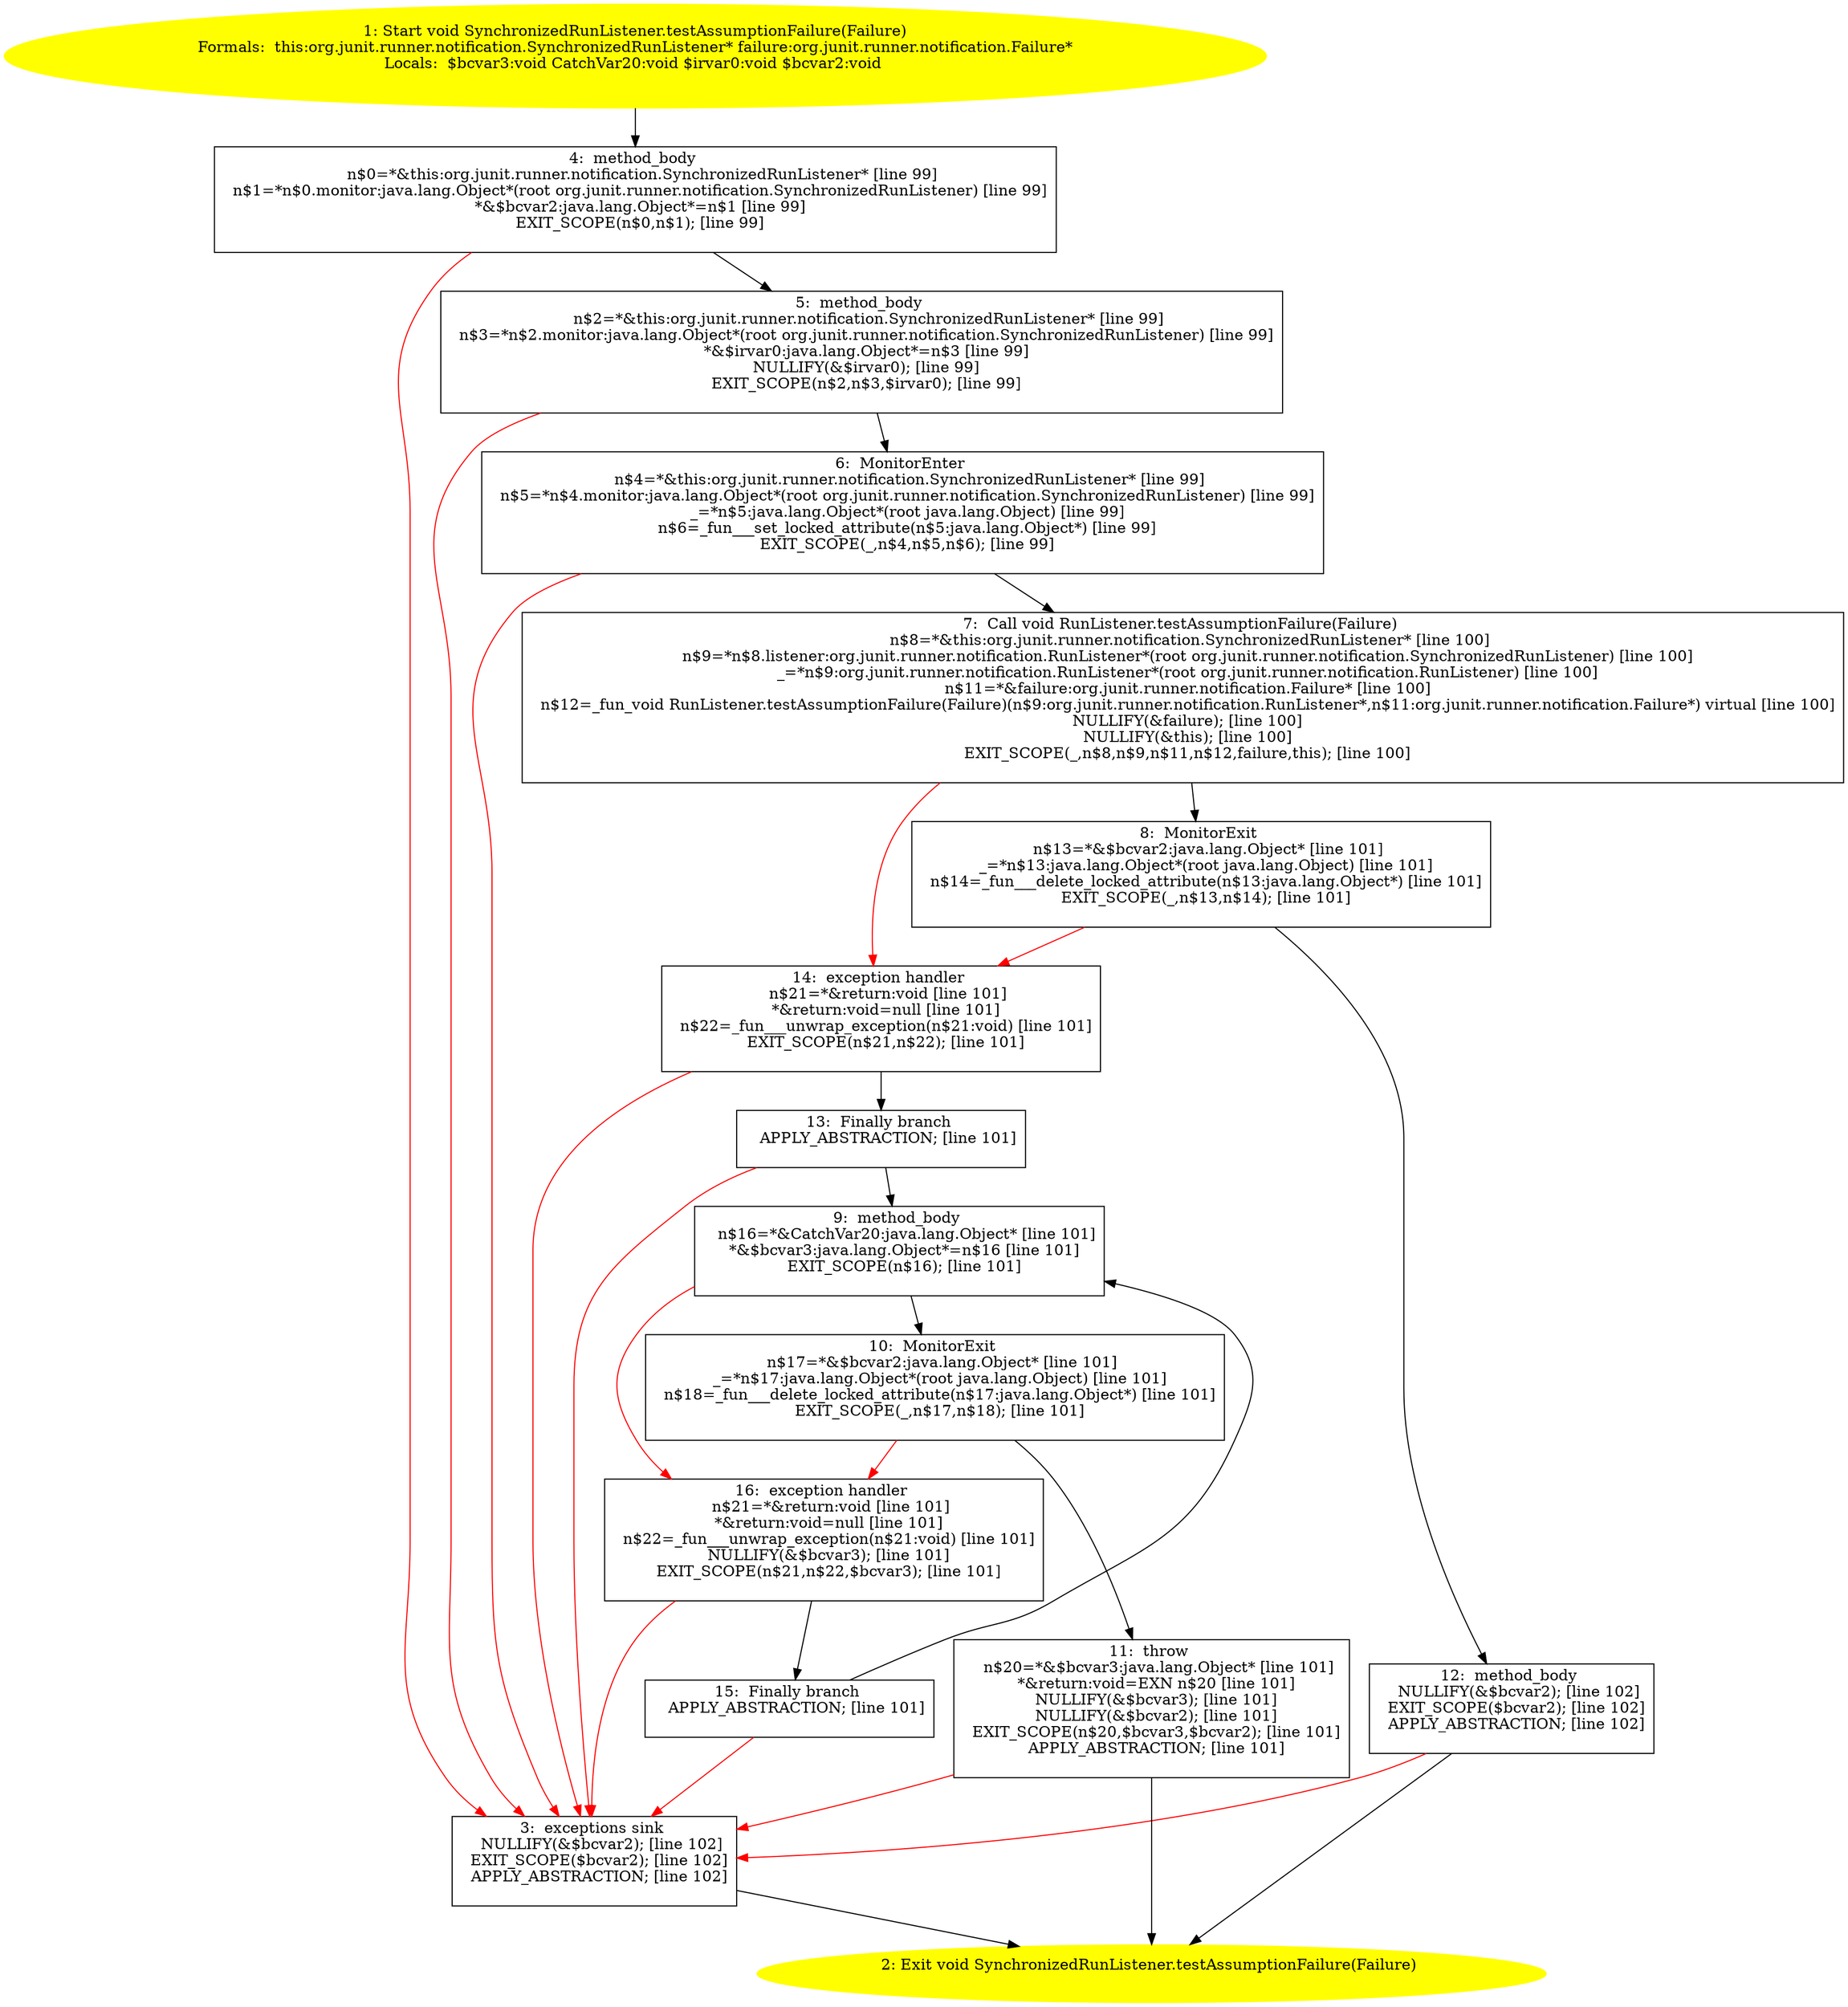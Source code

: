 /* @generated */
digraph cfg {
"org.junit.runner.notification.SynchronizedRunListener.testAssumptionFailure(org.junit.runner.notific.684bac920a5fd029e8c57a68ffd79fca_1" [label="1: Start void SynchronizedRunListener.testAssumptionFailure(Failure)\nFormals:  this:org.junit.runner.notification.SynchronizedRunListener* failure:org.junit.runner.notification.Failure*\nLocals:  $bcvar3:void CatchVar20:void $irvar0:void $bcvar2:void \n  " color=yellow style=filled]
	

	 "org.junit.runner.notification.SynchronizedRunListener.testAssumptionFailure(org.junit.runner.notific.684bac920a5fd029e8c57a68ffd79fca_1" -> "org.junit.runner.notification.SynchronizedRunListener.testAssumptionFailure(org.junit.runner.notific.684bac920a5fd029e8c57a68ffd79fca_4" ;
"org.junit.runner.notification.SynchronizedRunListener.testAssumptionFailure(org.junit.runner.notific.684bac920a5fd029e8c57a68ffd79fca_2" [label="2: Exit void SynchronizedRunListener.testAssumptionFailure(Failure) \n  " color=yellow style=filled]
	

"org.junit.runner.notification.SynchronizedRunListener.testAssumptionFailure(org.junit.runner.notific.684bac920a5fd029e8c57a68ffd79fca_3" [label="3:  exceptions sink \n   NULLIFY(&$bcvar2); [line 102]\n  EXIT_SCOPE($bcvar2); [line 102]\n  APPLY_ABSTRACTION; [line 102]\n " shape="box"]
	

	 "org.junit.runner.notification.SynchronizedRunListener.testAssumptionFailure(org.junit.runner.notific.684bac920a5fd029e8c57a68ffd79fca_3" -> "org.junit.runner.notification.SynchronizedRunListener.testAssumptionFailure(org.junit.runner.notific.684bac920a5fd029e8c57a68ffd79fca_2" ;
"org.junit.runner.notification.SynchronizedRunListener.testAssumptionFailure(org.junit.runner.notific.684bac920a5fd029e8c57a68ffd79fca_4" [label="4:  method_body \n   n$0=*&this:org.junit.runner.notification.SynchronizedRunListener* [line 99]\n  n$1=*n$0.monitor:java.lang.Object*(root org.junit.runner.notification.SynchronizedRunListener) [line 99]\n  *&$bcvar2:java.lang.Object*=n$1 [line 99]\n  EXIT_SCOPE(n$0,n$1); [line 99]\n " shape="box"]
	

	 "org.junit.runner.notification.SynchronizedRunListener.testAssumptionFailure(org.junit.runner.notific.684bac920a5fd029e8c57a68ffd79fca_4" -> "org.junit.runner.notification.SynchronizedRunListener.testAssumptionFailure(org.junit.runner.notific.684bac920a5fd029e8c57a68ffd79fca_5" ;
	 "org.junit.runner.notification.SynchronizedRunListener.testAssumptionFailure(org.junit.runner.notific.684bac920a5fd029e8c57a68ffd79fca_4" -> "org.junit.runner.notification.SynchronizedRunListener.testAssumptionFailure(org.junit.runner.notific.684bac920a5fd029e8c57a68ffd79fca_3" [color="red" ];
"org.junit.runner.notification.SynchronizedRunListener.testAssumptionFailure(org.junit.runner.notific.684bac920a5fd029e8c57a68ffd79fca_5" [label="5:  method_body \n   n$2=*&this:org.junit.runner.notification.SynchronizedRunListener* [line 99]\n  n$3=*n$2.monitor:java.lang.Object*(root org.junit.runner.notification.SynchronizedRunListener) [line 99]\n  *&$irvar0:java.lang.Object*=n$3 [line 99]\n  NULLIFY(&$irvar0); [line 99]\n  EXIT_SCOPE(n$2,n$3,$irvar0); [line 99]\n " shape="box"]
	

	 "org.junit.runner.notification.SynchronizedRunListener.testAssumptionFailure(org.junit.runner.notific.684bac920a5fd029e8c57a68ffd79fca_5" -> "org.junit.runner.notification.SynchronizedRunListener.testAssumptionFailure(org.junit.runner.notific.684bac920a5fd029e8c57a68ffd79fca_6" ;
	 "org.junit.runner.notification.SynchronizedRunListener.testAssumptionFailure(org.junit.runner.notific.684bac920a5fd029e8c57a68ffd79fca_5" -> "org.junit.runner.notification.SynchronizedRunListener.testAssumptionFailure(org.junit.runner.notific.684bac920a5fd029e8c57a68ffd79fca_3" [color="red" ];
"org.junit.runner.notification.SynchronizedRunListener.testAssumptionFailure(org.junit.runner.notific.684bac920a5fd029e8c57a68ffd79fca_6" [label="6:  MonitorEnter \n   n$4=*&this:org.junit.runner.notification.SynchronizedRunListener* [line 99]\n  n$5=*n$4.monitor:java.lang.Object*(root org.junit.runner.notification.SynchronizedRunListener) [line 99]\n  _=*n$5:java.lang.Object*(root java.lang.Object) [line 99]\n  n$6=_fun___set_locked_attribute(n$5:java.lang.Object*) [line 99]\n  EXIT_SCOPE(_,n$4,n$5,n$6); [line 99]\n " shape="box"]
	

	 "org.junit.runner.notification.SynchronizedRunListener.testAssumptionFailure(org.junit.runner.notific.684bac920a5fd029e8c57a68ffd79fca_6" -> "org.junit.runner.notification.SynchronizedRunListener.testAssumptionFailure(org.junit.runner.notific.684bac920a5fd029e8c57a68ffd79fca_7" ;
	 "org.junit.runner.notification.SynchronizedRunListener.testAssumptionFailure(org.junit.runner.notific.684bac920a5fd029e8c57a68ffd79fca_6" -> "org.junit.runner.notification.SynchronizedRunListener.testAssumptionFailure(org.junit.runner.notific.684bac920a5fd029e8c57a68ffd79fca_3" [color="red" ];
"org.junit.runner.notification.SynchronizedRunListener.testAssumptionFailure(org.junit.runner.notific.684bac920a5fd029e8c57a68ffd79fca_7" [label="7:  Call void RunListener.testAssumptionFailure(Failure) \n   n$8=*&this:org.junit.runner.notification.SynchronizedRunListener* [line 100]\n  n$9=*n$8.listener:org.junit.runner.notification.RunListener*(root org.junit.runner.notification.SynchronizedRunListener) [line 100]\n  _=*n$9:org.junit.runner.notification.RunListener*(root org.junit.runner.notification.RunListener) [line 100]\n  n$11=*&failure:org.junit.runner.notification.Failure* [line 100]\n  n$12=_fun_void RunListener.testAssumptionFailure(Failure)(n$9:org.junit.runner.notification.RunListener*,n$11:org.junit.runner.notification.Failure*) virtual [line 100]\n  NULLIFY(&failure); [line 100]\n  NULLIFY(&this); [line 100]\n  EXIT_SCOPE(_,n$8,n$9,n$11,n$12,failure,this); [line 100]\n " shape="box"]
	

	 "org.junit.runner.notification.SynchronizedRunListener.testAssumptionFailure(org.junit.runner.notific.684bac920a5fd029e8c57a68ffd79fca_7" -> "org.junit.runner.notification.SynchronizedRunListener.testAssumptionFailure(org.junit.runner.notific.684bac920a5fd029e8c57a68ffd79fca_8" ;
	 "org.junit.runner.notification.SynchronizedRunListener.testAssumptionFailure(org.junit.runner.notific.684bac920a5fd029e8c57a68ffd79fca_7" -> "org.junit.runner.notification.SynchronizedRunListener.testAssumptionFailure(org.junit.runner.notific.684bac920a5fd029e8c57a68ffd79fca_14" [color="red" ];
"org.junit.runner.notification.SynchronizedRunListener.testAssumptionFailure(org.junit.runner.notific.684bac920a5fd029e8c57a68ffd79fca_8" [label="8:  MonitorExit \n   n$13=*&$bcvar2:java.lang.Object* [line 101]\n  _=*n$13:java.lang.Object*(root java.lang.Object) [line 101]\n  n$14=_fun___delete_locked_attribute(n$13:java.lang.Object*) [line 101]\n  EXIT_SCOPE(_,n$13,n$14); [line 101]\n " shape="box"]
	

	 "org.junit.runner.notification.SynchronizedRunListener.testAssumptionFailure(org.junit.runner.notific.684bac920a5fd029e8c57a68ffd79fca_8" -> "org.junit.runner.notification.SynchronizedRunListener.testAssumptionFailure(org.junit.runner.notific.684bac920a5fd029e8c57a68ffd79fca_12" ;
	 "org.junit.runner.notification.SynchronizedRunListener.testAssumptionFailure(org.junit.runner.notific.684bac920a5fd029e8c57a68ffd79fca_8" -> "org.junit.runner.notification.SynchronizedRunListener.testAssumptionFailure(org.junit.runner.notific.684bac920a5fd029e8c57a68ffd79fca_14" [color="red" ];
"org.junit.runner.notification.SynchronizedRunListener.testAssumptionFailure(org.junit.runner.notific.684bac920a5fd029e8c57a68ffd79fca_9" [label="9:  method_body \n   n$16=*&CatchVar20:java.lang.Object* [line 101]\n  *&$bcvar3:java.lang.Object*=n$16 [line 101]\n  EXIT_SCOPE(n$16); [line 101]\n " shape="box"]
	

	 "org.junit.runner.notification.SynchronizedRunListener.testAssumptionFailure(org.junit.runner.notific.684bac920a5fd029e8c57a68ffd79fca_9" -> "org.junit.runner.notification.SynchronizedRunListener.testAssumptionFailure(org.junit.runner.notific.684bac920a5fd029e8c57a68ffd79fca_10" ;
	 "org.junit.runner.notification.SynchronizedRunListener.testAssumptionFailure(org.junit.runner.notific.684bac920a5fd029e8c57a68ffd79fca_9" -> "org.junit.runner.notification.SynchronizedRunListener.testAssumptionFailure(org.junit.runner.notific.684bac920a5fd029e8c57a68ffd79fca_16" [color="red" ];
"org.junit.runner.notification.SynchronizedRunListener.testAssumptionFailure(org.junit.runner.notific.684bac920a5fd029e8c57a68ffd79fca_10" [label="10:  MonitorExit \n   n$17=*&$bcvar2:java.lang.Object* [line 101]\n  _=*n$17:java.lang.Object*(root java.lang.Object) [line 101]\n  n$18=_fun___delete_locked_attribute(n$17:java.lang.Object*) [line 101]\n  EXIT_SCOPE(_,n$17,n$18); [line 101]\n " shape="box"]
	

	 "org.junit.runner.notification.SynchronizedRunListener.testAssumptionFailure(org.junit.runner.notific.684bac920a5fd029e8c57a68ffd79fca_10" -> "org.junit.runner.notification.SynchronizedRunListener.testAssumptionFailure(org.junit.runner.notific.684bac920a5fd029e8c57a68ffd79fca_11" ;
	 "org.junit.runner.notification.SynchronizedRunListener.testAssumptionFailure(org.junit.runner.notific.684bac920a5fd029e8c57a68ffd79fca_10" -> "org.junit.runner.notification.SynchronizedRunListener.testAssumptionFailure(org.junit.runner.notific.684bac920a5fd029e8c57a68ffd79fca_16" [color="red" ];
"org.junit.runner.notification.SynchronizedRunListener.testAssumptionFailure(org.junit.runner.notific.684bac920a5fd029e8c57a68ffd79fca_11" [label="11:  throw \n   n$20=*&$bcvar3:java.lang.Object* [line 101]\n  *&return:void=EXN n$20 [line 101]\n  NULLIFY(&$bcvar3); [line 101]\n  NULLIFY(&$bcvar2); [line 101]\n  EXIT_SCOPE(n$20,$bcvar3,$bcvar2); [line 101]\n  APPLY_ABSTRACTION; [line 101]\n " shape="box"]
	

	 "org.junit.runner.notification.SynchronizedRunListener.testAssumptionFailure(org.junit.runner.notific.684bac920a5fd029e8c57a68ffd79fca_11" -> "org.junit.runner.notification.SynchronizedRunListener.testAssumptionFailure(org.junit.runner.notific.684bac920a5fd029e8c57a68ffd79fca_2" ;
	 "org.junit.runner.notification.SynchronizedRunListener.testAssumptionFailure(org.junit.runner.notific.684bac920a5fd029e8c57a68ffd79fca_11" -> "org.junit.runner.notification.SynchronizedRunListener.testAssumptionFailure(org.junit.runner.notific.684bac920a5fd029e8c57a68ffd79fca_3" [color="red" ];
"org.junit.runner.notification.SynchronizedRunListener.testAssumptionFailure(org.junit.runner.notific.684bac920a5fd029e8c57a68ffd79fca_12" [label="12:  method_body \n   NULLIFY(&$bcvar2); [line 102]\n  EXIT_SCOPE($bcvar2); [line 102]\n  APPLY_ABSTRACTION; [line 102]\n " shape="box"]
	

	 "org.junit.runner.notification.SynchronizedRunListener.testAssumptionFailure(org.junit.runner.notific.684bac920a5fd029e8c57a68ffd79fca_12" -> "org.junit.runner.notification.SynchronizedRunListener.testAssumptionFailure(org.junit.runner.notific.684bac920a5fd029e8c57a68ffd79fca_2" ;
	 "org.junit.runner.notification.SynchronizedRunListener.testAssumptionFailure(org.junit.runner.notific.684bac920a5fd029e8c57a68ffd79fca_12" -> "org.junit.runner.notification.SynchronizedRunListener.testAssumptionFailure(org.junit.runner.notific.684bac920a5fd029e8c57a68ffd79fca_3" [color="red" ];
"org.junit.runner.notification.SynchronizedRunListener.testAssumptionFailure(org.junit.runner.notific.684bac920a5fd029e8c57a68ffd79fca_13" [label="13:  Finally branch \n   APPLY_ABSTRACTION; [line 101]\n " shape="box"]
	

	 "org.junit.runner.notification.SynchronizedRunListener.testAssumptionFailure(org.junit.runner.notific.684bac920a5fd029e8c57a68ffd79fca_13" -> "org.junit.runner.notification.SynchronizedRunListener.testAssumptionFailure(org.junit.runner.notific.684bac920a5fd029e8c57a68ffd79fca_9" ;
	 "org.junit.runner.notification.SynchronizedRunListener.testAssumptionFailure(org.junit.runner.notific.684bac920a5fd029e8c57a68ffd79fca_13" -> "org.junit.runner.notification.SynchronizedRunListener.testAssumptionFailure(org.junit.runner.notific.684bac920a5fd029e8c57a68ffd79fca_3" [color="red" ];
"org.junit.runner.notification.SynchronizedRunListener.testAssumptionFailure(org.junit.runner.notific.684bac920a5fd029e8c57a68ffd79fca_14" [label="14:  exception handler \n   n$21=*&return:void [line 101]\n  *&return:void=null [line 101]\n  n$22=_fun___unwrap_exception(n$21:void) [line 101]\n  EXIT_SCOPE(n$21,n$22); [line 101]\n " shape="box"]
	

	 "org.junit.runner.notification.SynchronizedRunListener.testAssumptionFailure(org.junit.runner.notific.684bac920a5fd029e8c57a68ffd79fca_14" -> "org.junit.runner.notification.SynchronizedRunListener.testAssumptionFailure(org.junit.runner.notific.684bac920a5fd029e8c57a68ffd79fca_13" ;
	 "org.junit.runner.notification.SynchronizedRunListener.testAssumptionFailure(org.junit.runner.notific.684bac920a5fd029e8c57a68ffd79fca_14" -> "org.junit.runner.notification.SynchronizedRunListener.testAssumptionFailure(org.junit.runner.notific.684bac920a5fd029e8c57a68ffd79fca_3" [color="red" ];
"org.junit.runner.notification.SynchronizedRunListener.testAssumptionFailure(org.junit.runner.notific.684bac920a5fd029e8c57a68ffd79fca_15" [label="15:  Finally branch \n   APPLY_ABSTRACTION; [line 101]\n " shape="box"]
	

	 "org.junit.runner.notification.SynchronizedRunListener.testAssumptionFailure(org.junit.runner.notific.684bac920a5fd029e8c57a68ffd79fca_15" -> "org.junit.runner.notification.SynchronizedRunListener.testAssumptionFailure(org.junit.runner.notific.684bac920a5fd029e8c57a68ffd79fca_9" ;
	 "org.junit.runner.notification.SynchronizedRunListener.testAssumptionFailure(org.junit.runner.notific.684bac920a5fd029e8c57a68ffd79fca_15" -> "org.junit.runner.notification.SynchronizedRunListener.testAssumptionFailure(org.junit.runner.notific.684bac920a5fd029e8c57a68ffd79fca_3" [color="red" ];
"org.junit.runner.notification.SynchronizedRunListener.testAssumptionFailure(org.junit.runner.notific.684bac920a5fd029e8c57a68ffd79fca_16" [label="16:  exception handler \n   n$21=*&return:void [line 101]\n  *&return:void=null [line 101]\n  n$22=_fun___unwrap_exception(n$21:void) [line 101]\n  NULLIFY(&$bcvar3); [line 101]\n  EXIT_SCOPE(n$21,n$22,$bcvar3); [line 101]\n " shape="box"]
	

	 "org.junit.runner.notification.SynchronizedRunListener.testAssumptionFailure(org.junit.runner.notific.684bac920a5fd029e8c57a68ffd79fca_16" -> "org.junit.runner.notification.SynchronizedRunListener.testAssumptionFailure(org.junit.runner.notific.684bac920a5fd029e8c57a68ffd79fca_15" ;
	 "org.junit.runner.notification.SynchronizedRunListener.testAssumptionFailure(org.junit.runner.notific.684bac920a5fd029e8c57a68ffd79fca_16" -> "org.junit.runner.notification.SynchronizedRunListener.testAssumptionFailure(org.junit.runner.notific.684bac920a5fd029e8c57a68ffd79fca_3" [color="red" ];
}

